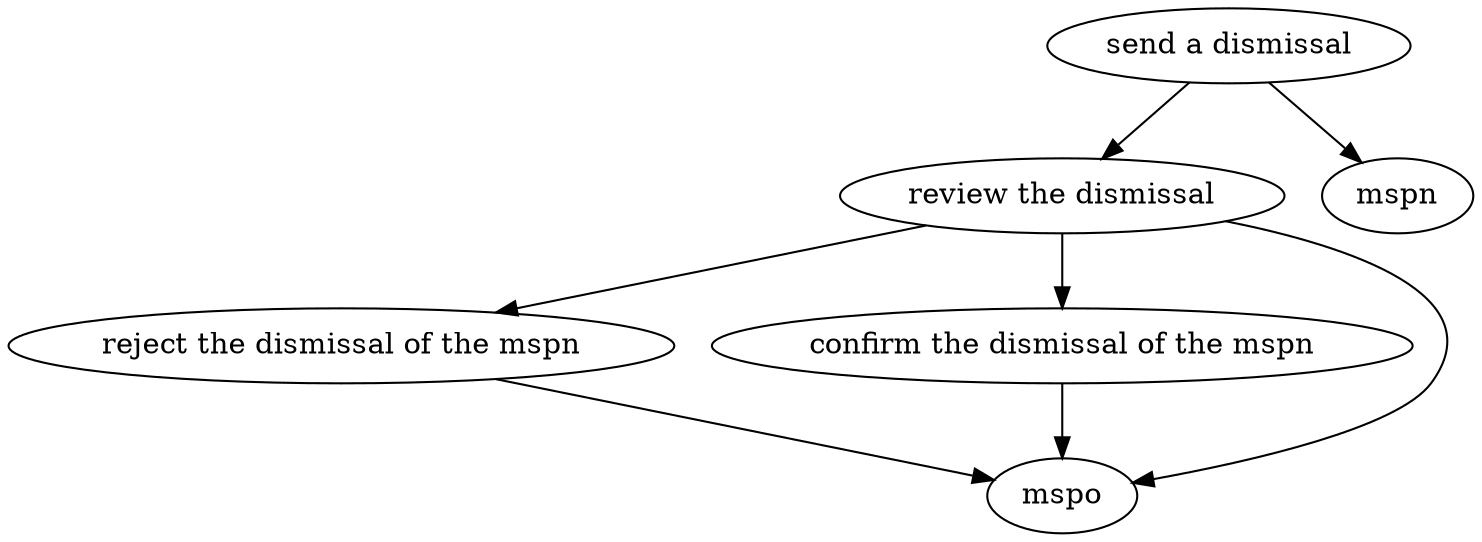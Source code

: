 strict digraph "doc-10.6" {
	graph [name="doc-10.6"];
	"send a dismissal"	[attrs="{'type': 'Activity', 'label': 'send a dismissal'}"];
	"review the dismissal"	[attrs="{'type': 'Activity', 'label': 'review the dismissal'}"];
	"send a dismissal" -> "review the dismissal"	[attrs="{'type': 'flow', 'label': 'flow'}"];
	mspn	[attrs="{'type': 'Actor', 'label': 'mspn'}"];
	"send a dismissal" -> mspn	[attrs="{'type': 'actor performer', 'label': 'actor performer'}"];
	"reject the dismissal of the mspn"	[attrs="{'type': 'Activity', 'label': 'reject the dismissal of the mspn'}"];
	"review the dismissal" -> "reject the dismissal of the mspn"	[attrs="{'type': 'flow', 'label': 'flow'}"];
	"confirm the dismissal of the mspn"	[attrs="{'type': 'Activity', 'label': 'confirm the dismissal of the mspn'}"];
	"review the dismissal" -> "confirm the dismissal of the mspn"	[attrs="{'type': 'flow', 'label': 'flow'}"];
	mspo	[attrs="{'type': 'Actor', 'label': 'mspo'}"];
	"review the dismissal" -> mspo	[attrs="{'type': 'actor performer', 'label': 'actor performer'}"];
	"reject the dismissal of the mspn" -> mspo	[attrs="{'type': 'actor performer', 'label': 'actor performer'}"];
	"confirm the dismissal of the mspn" -> mspo	[attrs="{'type': 'actor performer', 'label': 'actor performer'}"];
}
